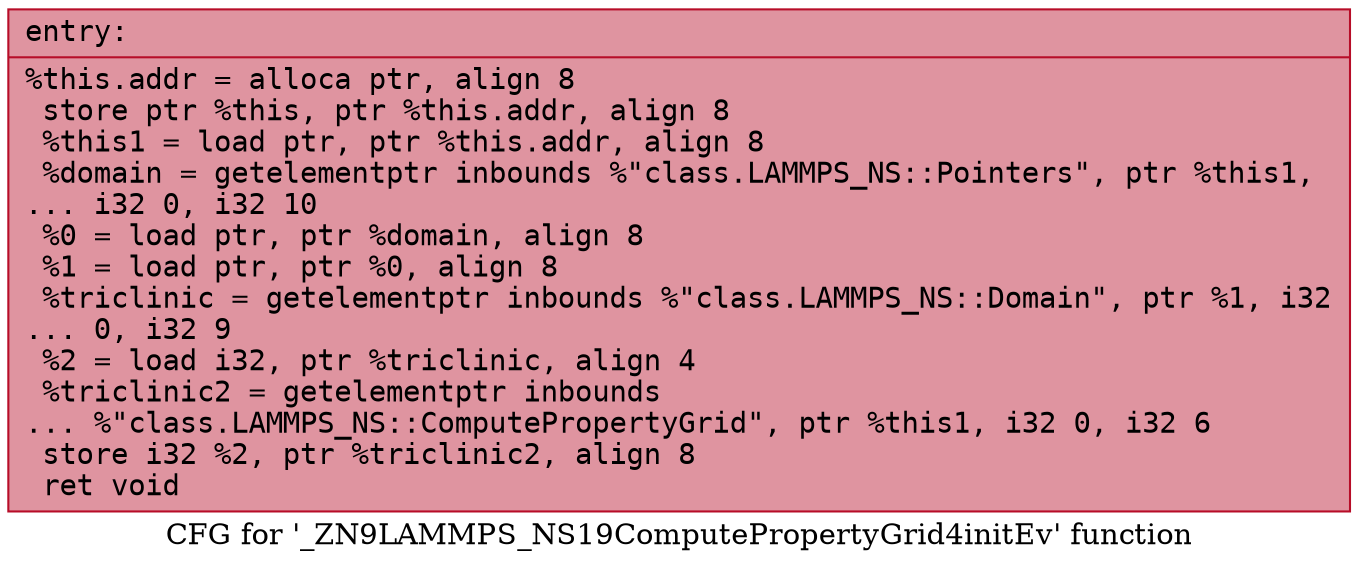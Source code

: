 digraph "CFG for '_ZN9LAMMPS_NS19ComputePropertyGrid4initEv' function" {
	label="CFG for '_ZN9LAMMPS_NS19ComputePropertyGrid4initEv' function";

	Node0x559142c47830 [shape=record,color="#b70d28ff", style=filled, fillcolor="#b70d2870" fontname="Courier",label="{entry:\l|  %this.addr = alloca ptr, align 8\l  store ptr %this, ptr %this.addr, align 8\l  %this1 = load ptr, ptr %this.addr, align 8\l  %domain = getelementptr inbounds %\"class.LAMMPS_NS::Pointers\", ptr %this1,\l... i32 0, i32 10\l  %0 = load ptr, ptr %domain, align 8\l  %1 = load ptr, ptr %0, align 8\l  %triclinic = getelementptr inbounds %\"class.LAMMPS_NS::Domain\", ptr %1, i32\l... 0, i32 9\l  %2 = load i32, ptr %triclinic, align 4\l  %triclinic2 = getelementptr inbounds\l... %\"class.LAMMPS_NS::ComputePropertyGrid\", ptr %this1, i32 0, i32 6\l  store i32 %2, ptr %triclinic2, align 8\l  ret void\l}"];
}
